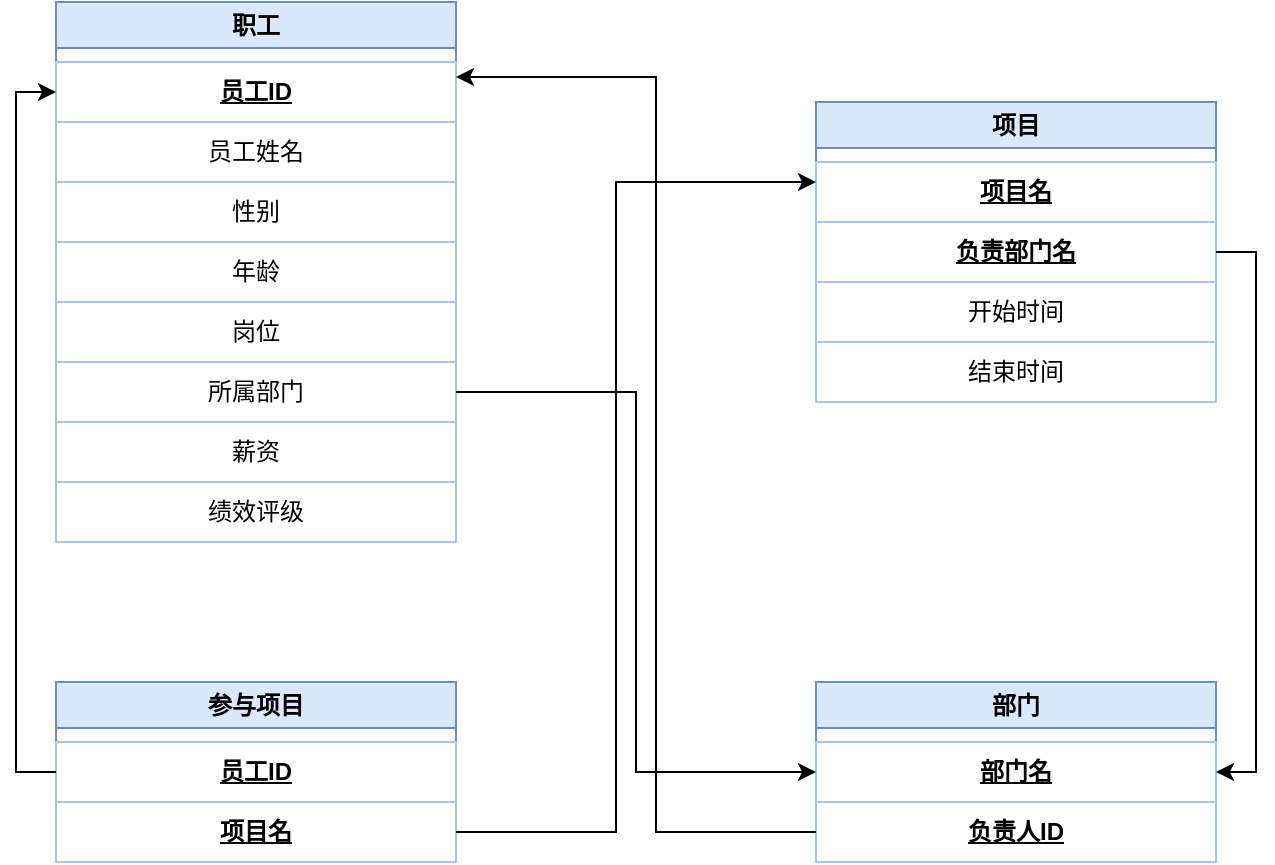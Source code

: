 <mxfile version="21.1.1" type="device">
  <diagram name="第 1 页" id="5kjJqf_ndcWOBapv8ov8">
    <mxGraphModel dx="752" dy="1001" grid="1" gridSize="10" guides="1" tooltips="1" connect="1" arrows="1" fold="1" page="1" pageScale="1" pageWidth="827" pageHeight="1169" math="0" shadow="0">
      <root>
        <mxCell id="0" />
        <mxCell id="1" parent="0" />
        <mxCell id="t6f_FqSWW0O6uTlnTDYf-6" value="职工" style="swimlane;whiteSpace=wrap;html=1;fillColor=#dae8fc;strokeColor=#6c8ebf;" vertex="1" parent="1">
          <mxGeometry x="120" y="180" width="200" height="270" as="geometry" />
        </mxCell>
        <mxCell id="t6f_FqSWW0O6uTlnTDYf-7" value="&lt;b&gt;&lt;u&gt;员工ID&lt;/u&gt;&lt;/b&gt;" style="text;html=1;strokeColor=#A9C4EB;fillColor=none;align=center;verticalAlign=middle;whiteSpace=wrap;rounded=0;" vertex="1" parent="t6f_FqSWW0O6uTlnTDYf-6">
          <mxGeometry y="30" width="200" height="30" as="geometry" />
        </mxCell>
        <mxCell id="t6f_FqSWW0O6uTlnTDYf-8" value="员工姓名" style="text;html=1;strokeColor=#A9C4EB;fillColor=none;align=center;verticalAlign=middle;whiteSpace=wrap;rounded=0;" vertex="1" parent="t6f_FqSWW0O6uTlnTDYf-6">
          <mxGeometry y="60" width="200" height="30" as="geometry" />
        </mxCell>
        <mxCell id="t6f_FqSWW0O6uTlnTDYf-9" value="性别" style="text;html=1;strokeColor=#A9C4EB;fillColor=none;align=center;verticalAlign=middle;whiteSpace=wrap;rounded=0;" vertex="1" parent="t6f_FqSWW0O6uTlnTDYf-6">
          <mxGeometry y="90" width="200" height="30" as="geometry" />
        </mxCell>
        <mxCell id="t6f_FqSWW0O6uTlnTDYf-10" value="年龄" style="text;html=1;strokeColor=#A9C4EB;fillColor=none;align=center;verticalAlign=middle;whiteSpace=wrap;rounded=0;" vertex="1" parent="t6f_FqSWW0O6uTlnTDYf-6">
          <mxGeometry y="120" width="200" height="30" as="geometry" />
        </mxCell>
        <mxCell id="t6f_FqSWW0O6uTlnTDYf-11" value="岗位" style="text;html=1;strokeColor=#A9C4EB;fillColor=none;align=center;verticalAlign=middle;whiteSpace=wrap;rounded=0;" vertex="1" parent="t6f_FqSWW0O6uTlnTDYf-6">
          <mxGeometry y="150" width="200" height="30" as="geometry" />
        </mxCell>
        <mxCell id="t6f_FqSWW0O6uTlnTDYf-12" value="所属部门" style="text;html=1;strokeColor=#A9C4EB;fillColor=none;align=center;verticalAlign=middle;whiteSpace=wrap;rounded=0;" vertex="1" parent="t6f_FqSWW0O6uTlnTDYf-6">
          <mxGeometry y="180" width="200" height="30" as="geometry" />
        </mxCell>
        <mxCell id="t6f_FqSWW0O6uTlnTDYf-13" value="薪资" style="text;html=1;strokeColor=#A9C4EB;fillColor=none;align=center;verticalAlign=middle;whiteSpace=wrap;rounded=0;" vertex="1" parent="t6f_FqSWW0O6uTlnTDYf-6">
          <mxGeometry y="210" width="200" height="30" as="geometry" />
        </mxCell>
        <mxCell id="t6f_FqSWW0O6uTlnTDYf-14" value="绩效评级" style="text;html=1;strokeColor=#A9C4EB;fillColor=none;align=center;verticalAlign=middle;whiteSpace=wrap;rounded=0;" vertex="1" parent="t6f_FqSWW0O6uTlnTDYf-6">
          <mxGeometry y="240" width="200" height="30" as="geometry" />
        </mxCell>
        <mxCell id="t6f_FqSWW0O6uTlnTDYf-16" value="项目" style="swimlane;whiteSpace=wrap;html=1;fillColor=#dae8fc;strokeColor=#6c8ebf;" vertex="1" parent="1">
          <mxGeometry x="500" y="230" width="200" height="150" as="geometry" />
        </mxCell>
        <mxCell id="t6f_FqSWW0O6uTlnTDYf-17" value="&lt;b&gt;&lt;u&gt;项目名&lt;/u&gt;&lt;/b&gt;" style="text;html=1;strokeColor=#A9C4EB;fillColor=none;align=center;verticalAlign=middle;whiteSpace=wrap;rounded=0;" vertex="1" parent="t6f_FqSWW0O6uTlnTDYf-16">
          <mxGeometry y="30" width="200" height="30" as="geometry" />
        </mxCell>
        <mxCell id="t6f_FqSWW0O6uTlnTDYf-18" value="&lt;b&gt;&lt;u&gt;负责部门名&lt;/u&gt;&lt;/b&gt;" style="text;html=1;strokeColor=#A9C4EB;fillColor=none;align=center;verticalAlign=middle;whiteSpace=wrap;rounded=0;" vertex="1" parent="t6f_FqSWW0O6uTlnTDYf-16">
          <mxGeometry y="60" width="200" height="30" as="geometry" />
        </mxCell>
        <mxCell id="t6f_FqSWW0O6uTlnTDYf-19" value="开始时间" style="text;html=1;strokeColor=#A9C4EB;fillColor=none;align=center;verticalAlign=middle;whiteSpace=wrap;rounded=0;" vertex="1" parent="t6f_FqSWW0O6uTlnTDYf-16">
          <mxGeometry y="90" width="200" height="30" as="geometry" />
        </mxCell>
        <mxCell id="t6f_FqSWW0O6uTlnTDYf-20" value="结束时间" style="text;html=1;strokeColor=#A9C4EB;fillColor=none;align=center;verticalAlign=middle;whiteSpace=wrap;rounded=0;" vertex="1" parent="t6f_FqSWW0O6uTlnTDYf-16">
          <mxGeometry y="120" width="200" height="30" as="geometry" />
        </mxCell>
        <mxCell id="t6f_FqSWW0O6uTlnTDYf-26" value="部门" style="swimlane;whiteSpace=wrap;html=1;fillColor=#dae8fc;strokeColor=#6c8ebf;" vertex="1" parent="1">
          <mxGeometry x="500" y="520" width="200" height="90" as="geometry" />
        </mxCell>
        <mxCell id="t6f_FqSWW0O6uTlnTDYf-27" value="&lt;b&gt;&lt;u&gt;部门名&lt;/u&gt;&lt;/b&gt;" style="text;html=1;strokeColor=#A9C4EB;fillColor=none;align=center;verticalAlign=middle;whiteSpace=wrap;rounded=0;" vertex="1" parent="t6f_FqSWW0O6uTlnTDYf-26">
          <mxGeometry y="30" width="200" height="30" as="geometry" />
        </mxCell>
        <mxCell id="t6f_FqSWW0O6uTlnTDYf-28" value="&lt;b&gt;&lt;u&gt;负责人ID&lt;/u&gt;&lt;/b&gt;" style="text;html=1;strokeColor=#A9C4EB;fillColor=none;align=center;verticalAlign=middle;whiteSpace=wrap;rounded=0;" vertex="1" parent="t6f_FqSWW0O6uTlnTDYf-26">
          <mxGeometry y="60" width="200" height="30" as="geometry" />
        </mxCell>
        <mxCell id="t6f_FqSWW0O6uTlnTDYf-31" value="参与项目" style="swimlane;whiteSpace=wrap;html=1;fillColor=#dae8fc;strokeColor=#6c8ebf;" vertex="1" parent="1">
          <mxGeometry x="120" y="520" width="200" height="90" as="geometry" />
        </mxCell>
        <mxCell id="t6f_FqSWW0O6uTlnTDYf-32" value="&lt;b&gt;&lt;u&gt;员工ID&lt;/u&gt;&lt;/b&gt;" style="text;html=1;strokeColor=#A9C4EB;fillColor=none;align=center;verticalAlign=middle;whiteSpace=wrap;rounded=0;" vertex="1" parent="t6f_FqSWW0O6uTlnTDYf-31">
          <mxGeometry y="30" width="200" height="30" as="geometry" />
        </mxCell>
        <mxCell id="t6f_FqSWW0O6uTlnTDYf-33" value="&lt;b&gt;&lt;u&gt;项目名&lt;/u&gt;&lt;/b&gt;" style="text;html=1;strokeColor=#A9C4EB;fillColor=none;align=center;verticalAlign=middle;whiteSpace=wrap;rounded=0;" vertex="1" parent="t6f_FqSWW0O6uTlnTDYf-31">
          <mxGeometry y="60" width="200" height="30" as="geometry" />
        </mxCell>
        <mxCell id="t6f_FqSWW0O6uTlnTDYf-34" style="edgeStyle=orthogonalEdgeStyle;rounded=0;orthogonalLoop=1;jettySize=auto;html=1;entryX=0;entryY=0.5;entryDx=0;entryDy=0;" edge="1" parent="1" source="t6f_FqSWW0O6uTlnTDYf-12" target="t6f_FqSWW0O6uTlnTDYf-27">
          <mxGeometry relative="1" as="geometry" />
        </mxCell>
        <mxCell id="t6f_FqSWW0O6uTlnTDYf-35" style="edgeStyle=orthogonalEdgeStyle;rounded=0;orthogonalLoop=1;jettySize=auto;html=1;entryX=1;entryY=0.25;entryDx=0;entryDy=0;" edge="1" parent="1" source="t6f_FqSWW0O6uTlnTDYf-28" target="t6f_FqSWW0O6uTlnTDYf-7">
          <mxGeometry relative="1" as="geometry">
            <Array as="points">
              <mxPoint x="420" y="595" />
              <mxPoint x="420" y="217" />
            </Array>
          </mxGeometry>
        </mxCell>
        <mxCell id="t6f_FqSWW0O6uTlnTDYf-36" style="edgeStyle=orthogonalEdgeStyle;rounded=0;orthogonalLoop=1;jettySize=auto;html=1;entryX=1;entryY=0.5;entryDx=0;entryDy=0;" edge="1" parent="1" source="t6f_FqSWW0O6uTlnTDYf-18" target="t6f_FqSWW0O6uTlnTDYf-27">
          <mxGeometry relative="1" as="geometry">
            <Array as="points">
              <mxPoint x="720" y="305" />
              <mxPoint x="720" y="565" />
            </Array>
          </mxGeometry>
        </mxCell>
        <mxCell id="t6f_FqSWW0O6uTlnTDYf-37" style="edgeStyle=orthogonalEdgeStyle;rounded=0;orthogonalLoop=1;jettySize=auto;html=1;entryX=0;entryY=0.5;entryDx=0;entryDy=0;" edge="1" parent="1" source="t6f_FqSWW0O6uTlnTDYf-32" target="t6f_FqSWW0O6uTlnTDYf-7">
          <mxGeometry relative="1" as="geometry">
            <Array as="points">
              <mxPoint x="100" y="565" />
              <mxPoint x="100" y="225" />
            </Array>
          </mxGeometry>
        </mxCell>
        <mxCell id="t6f_FqSWW0O6uTlnTDYf-38" style="edgeStyle=orthogonalEdgeStyle;rounded=0;orthogonalLoop=1;jettySize=auto;html=1;" edge="1" parent="1" source="t6f_FqSWW0O6uTlnTDYf-33">
          <mxGeometry relative="1" as="geometry">
            <mxPoint x="500" y="270" as="targetPoint" />
            <Array as="points">
              <mxPoint x="400" y="595" />
              <mxPoint x="400" y="270" />
              <mxPoint x="500" y="270" />
            </Array>
          </mxGeometry>
        </mxCell>
      </root>
    </mxGraphModel>
  </diagram>
</mxfile>

